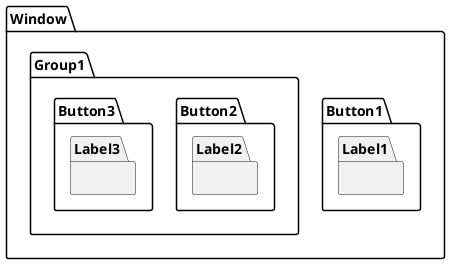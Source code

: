 @startuml card

package Window{
    package Button1{
        package Label1{}
    }
    package Group1{
        package Button2{
            package Label2{}
        }
        package Button3{
            package Label3{}
        }
    }
}


@enduml